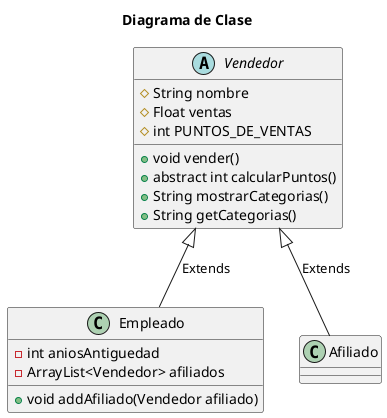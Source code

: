 @startuml

title Diagrama de Clase


abstract class Vendedor {
  # String nombre
  # Float ventas
  # int PUNTOS_DE_VENTAS
  + void vender()
  + abstract int calcularPuntos()
  + String mostrarCategorias()
  + String getCategorias()
}

class Empleado {
- int aniosAntiguedad
- ArrayList<Vendedor> afiliados
+ void addAfiliado(Vendedor afiliado)
}
class Afiliado




Vendedor <|-down- Empleado: Extends
Vendedor <|-down- Afiliado: Extends


@enduml